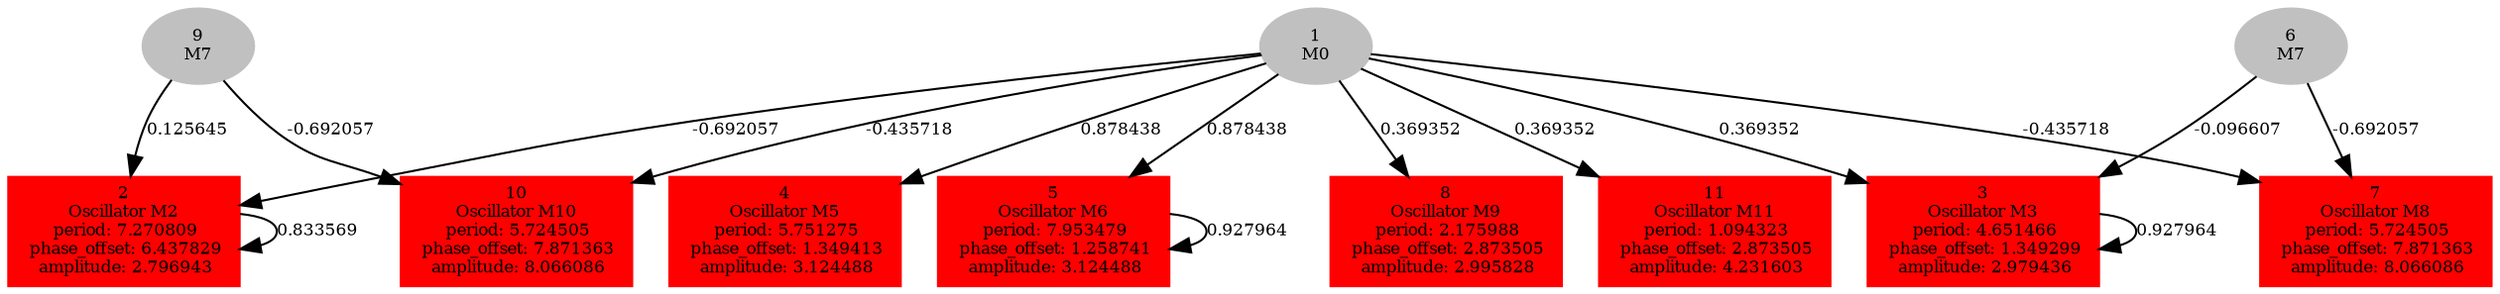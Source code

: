  digraph g{ forcelabels=true;
1[label=<1<BR/>M0>,color="grey",style=filled,fontsize=8];
2 [label=<2<BR />Oscillator M2<BR /> period: 7.270809<BR /> phase_offset: 6.437829<BR /> amplitude: 2.796943>, shape=box,color=red,style=filled,fontsize=8];3 [label=<3<BR />Oscillator M3<BR /> period: 4.651466<BR /> phase_offset: 1.349299<BR /> amplitude: 2.979436>, shape=box,color=red,style=filled,fontsize=8];4 [label=<4<BR />Oscillator M5<BR /> period: 5.751275<BR /> phase_offset: 1.349413<BR /> amplitude: 3.124488>, shape=box,color=red,style=filled,fontsize=8];5 [label=<5<BR />Oscillator M6<BR /> period: 7.953479<BR /> phase_offset: 1.258741<BR /> amplitude: 3.124488>, shape=box,color=red,style=filled,fontsize=8];6[label=<6<BR/>M7>,color="grey",style=filled,fontsize=8];
7 [label=<7<BR />Oscillator M8<BR /> period: 5.724505<BR /> phase_offset: 7.871363<BR /> amplitude: 8.066086>, shape=box,color=red,style=filled,fontsize=8];8 [label=<8<BR />Oscillator M9<BR /> period: 2.175988<BR /> phase_offset: 2.873505<BR /> amplitude: 2.995828>, shape=box,color=red,style=filled,fontsize=8];9[label=<9<BR/>M7>,color="grey",style=filled,fontsize=8];
10 [label=<10<BR />Oscillator M10<BR /> period: 5.724505<BR /> phase_offset: 7.871363<BR /> amplitude: 8.066086>, shape=box,color=red,style=filled,fontsize=8];11 [label=<11<BR />Oscillator M11<BR /> period: 1.094323<BR /> phase_offset: 2.873505<BR /> amplitude: 4.231603>, shape=box,color=red,style=filled,fontsize=8];1 -> 2[label="-0.692057 ",fontsize="8"];
1 -> 3[label="0.369352 ",fontsize="8"];
1 -> 4[label="0.878438 ",fontsize="8"];
1 -> 5[label="0.878438 ",fontsize="8"];
1 -> 7[label="-0.435718 ",fontsize="8"];
1 -> 8[label="0.369352 ",fontsize="8"];
1 -> 10[label="-0.435718 ",fontsize="8"];
1 -> 11[label="0.369352 ",fontsize="8"];
2 -> 2[label="0.833569 ",fontsize="8"];
3 -> 3[label="0.927964 ",fontsize="8"];
5 -> 5[label="0.927964 ",fontsize="8"];
6 -> 3[label="-0.096607 ",fontsize="8"];
6 -> 7[label="-0.692057 ",fontsize="8"];
9 -> 2[label="0.125645 ",fontsize="8"];
9 -> 10[label="-0.692057 ",fontsize="8"];
 }
